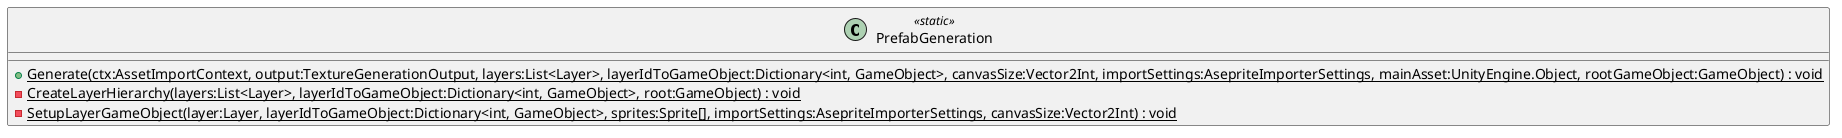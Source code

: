 @startuml
class PrefabGeneration <<static>> {
    + {static} Generate(ctx:AssetImportContext, output:TextureGenerationOutput, layers:List<Layer>, layerIdToGameObject:Dictionary<int, GameObject>, canvasSize:Vector2Int, importSettings:AsepriteImporterSettings, mainAsset:UnityEngine.Object, rootGameObject:GameObject) : void
    {static} - CreateLayerHierarchy(layers:List<Layer>, layerIdToGameObject:Dictionary<int, GameObject>, root:GameObject) : void
    {static} - SetupLayerGameObject(layer:Layer, layerIdToGameObject:Dictionary<int, GameObject>, sprites:Sprite[], importSettings:AsepriteImporterSettings, canvasSize:Vector2Int) : void
}
@enduml
